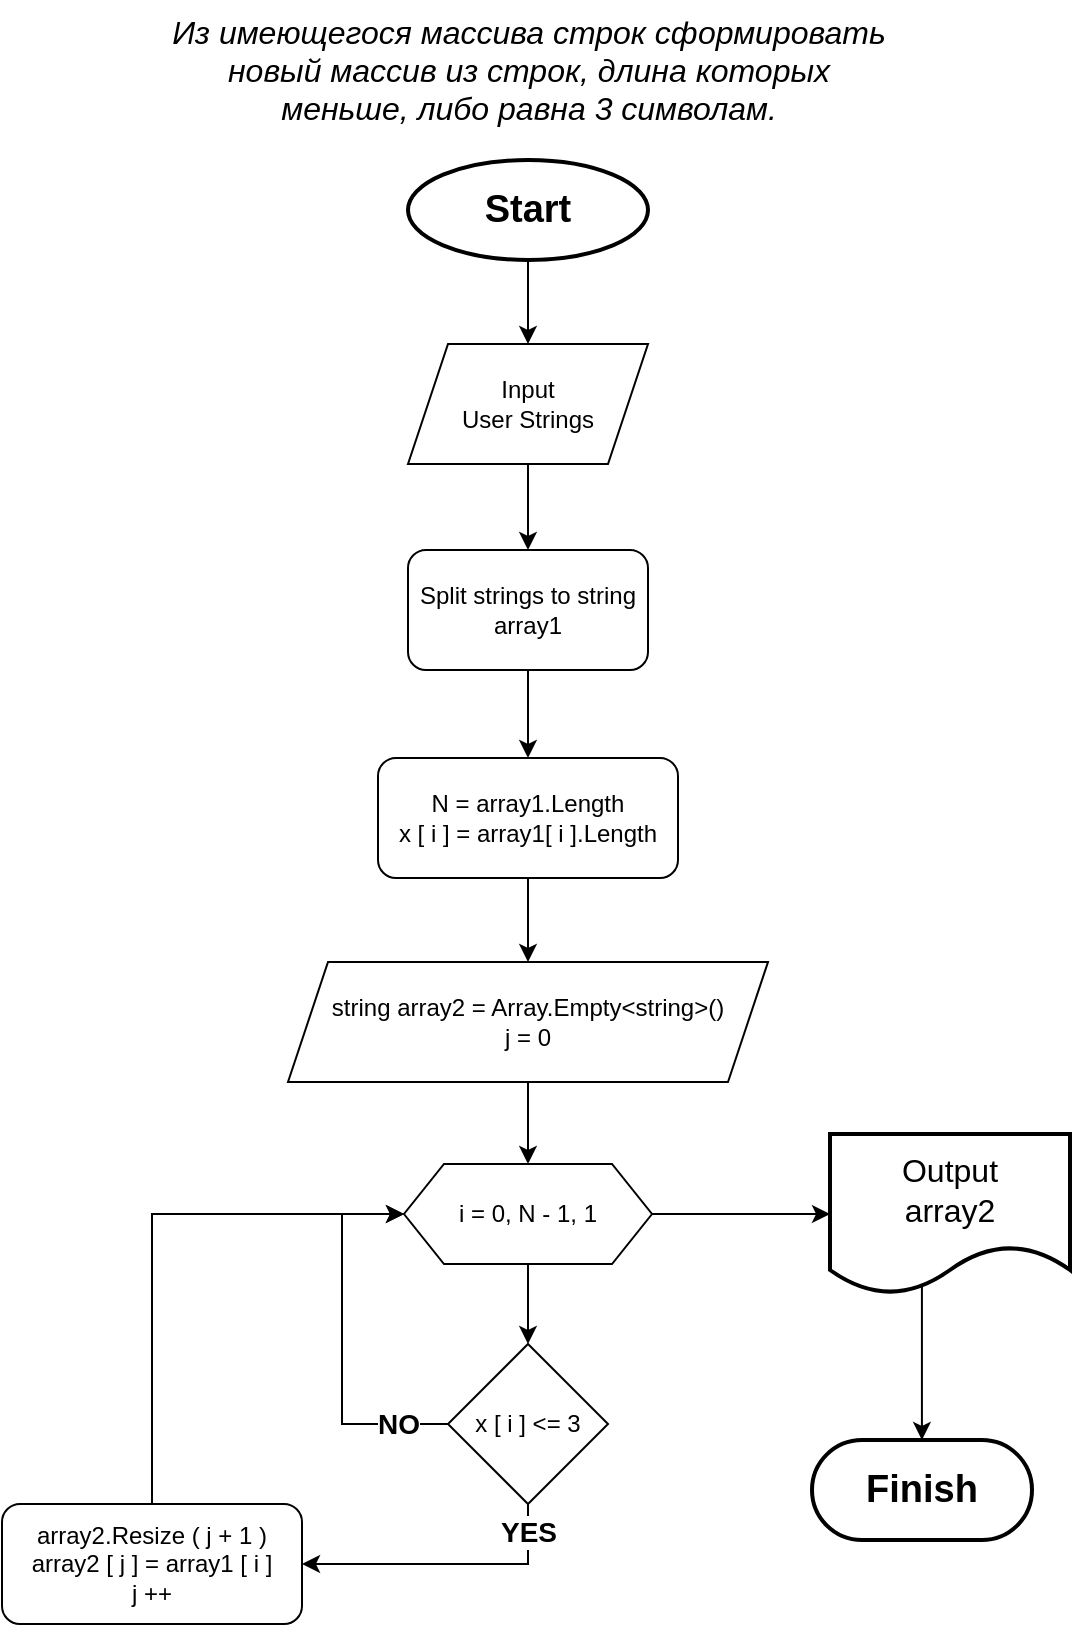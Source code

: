<mxfile version="21.7.2" type="google">
  <diagram id="C5RBs43oDa-KdzZeNtuy" name="Page-1">
    <mxGraphModel grid="1" page="1" gridSize="10" guides="1" tooltips="1" connect="1" arrows="1" fold="1" pageScale="1" pageWidth="827" pageHeight="1169" math="0" shadow="0">
      <root>
        <mxCell id="WIyWlLk6GJQsqaUBKTNV-0" />
        <mxCell id="WIyWlLk6GJQsqaUBKTNV-1" parent="WIyWlLk6GJQsqaUBKTNV-0" />
        <mxCell id="W--h6cJJO9SNs1YP63ZQ-0" value="Из имеющегося массива строк сформировать новый массив из строк, длина которых меньше, либо равна 3 символам." style="text;strokeColor=none;align=center;fillColor=none;html=1;verticalAlign=middle;whiteSpace=wrap;rounded=0;fontSize=16;fontStyle=2" vertex="1" parent="WIyWlLk6GJQsqaUBKTNV-1">
          <mxGeometry x="229.5" y="-1130" width="367" height="70" as="geometry" />
        </mxCell>
        <mxCell id="W--h6cJJO9SNs1YP63ZQ-4" value="" style="edgeStyle=orthogonalEdgeStyle;rounded=0;orthogonalLoop=1;jettySize=auto;html=1;" edge="1" parent="WIyWlLk6GJQsqaUBKTNV-1" source="W--h6cJJO9SNs1YP63ZQ-1" target="W--h6cJJO9SNs1YP63ZQ-2">
          <mxGeometry relative="1" as="geometry" />
        </mxCell>
        <mxCell id="W--h6cJJO9SNs1YP63ZQ-1" value="Start" style="ellipse;whiteSpace=wrap;html=1;fontStyle=1;fontSize=19;strokeWidth=2;" vertex="1" parent="WIyWlLk6GJQsqaUBKTNV-1">
          <mxGeometry x="353" y="-1050" width="120" height="50" as="geometry" />
        </mxCell>
        <mxCell id="W--h6cJJO9SNs1YP63ZQ-5" value="" style="edgeStyle=orthogonalEdgeStyle;rounded=0;orthogonalLoop=1;jettySize=auto;html=1;" edge="1" parent="WIyWlLk6GJQsqaUBKTNV-1" source="W--h6cJJO9SNs1YP63ZQ-2" target="W--h6cJJO9SNs1YP63ZQ-3">
          <mxGeometry relative="1" as="geometry" />
        </mxCell>
        <mxCell id="W--h6cJJO9SNs1YP63ZQ-2" value="Input&lt;br style=&quot;font-size: 12px;&quot;&gt;User Strings" style="shape=parallelogram;perimeter=parallelogramPerimeter;whiteSpace=wrap;html=1;fixedSize=1;fontSize=12;" vertex="1" parent="WIyWlLk6GJQsqaUBKTNV-1">
          <mxGeometry x="353" y="-958" width="120" height="60" as="geometry" />
        </mxCell>
        <mxCell id="W--h6cJJO9SNs1YP63ZQ-7" value="" style="edgeStyle=orthogonalEdgeStyle;rounded=0;orthogonalLoop=1;jettySize=auto;html=1;" edge="1" parent="WIyWlLk6GJQsqaUBKTNV-1" source="W--h6cJJO9SNs1YP63ZQ-3" target="W--h6cJJO9SNs1YP63ZQ-6">
          <mxGeometry relative="1" as="geometry" />
        </mxCell>
        <mxCell id="W--h6cJJO9SNs1YP63ZQ-3" value="Split strings to string array1" style="rounded=1;whiteSpace=wrap;html=1;fontSize=12;" vertex="1" parent="WIyWlLk6GJQsqaUBKTNV-1">
          <mxGeometry x="353" y="-855" width="120" height="60" as="geometry" />
        </mxCell>
        <mxCell id="W--h6cJJO9SNs1YP63ZQ-11" value="" style="edgeStyle=orthogonalEdgeStyle;rounded=0;orthogonalLoop=1;jettySize=auto;html=1;" edge="1" parent="WIyWlLk6GJQsqaUBKTNV-1" source="W--h6cJJO9SNs1YP63ZQ-6" target="W--h6cJJO9SNs1YP63ZQ-10">
          <mxGeometry relative="1" as="geometry" />
        </mxCell>
        <mxCell id="W--h6cJJO9SNs1YP63ZQ-6" value="N = array1.Length&lt;br&gt;x [ i ] = array1[ i ].Length" style="rounded=1;whiteSpace=wrap;html=1;fontSize=12;" vertex="1" parent="WIyWlLk6GJQsqaUBKTNV-1">
          <mxGeometry x="338" y="-751" width="150" height="60" as="geometry" />
        </mxCell>
        <mxCell id="W--h6cJJO9SNs1YP63ZQ-14" value="" style="edgeStyle=orthogonalEdgeStyle;rounded=0;orthogonalLoop=1;jettySize=auto;html=1;" edge="1" parent="WIyWlLk6GJQsqaUBKTNV-1" source="W--h6cJJO9SNs1YP63ZQ-8" target="W--h6cJJO9SNs1YP63ZQ-13">
          <mxGeometry relative="1" as="geometry" />
        </mxCell>
        <mxCell id="W--h6cJJO9SNs1YP63ZQ-25" value="" style="edgeStyle=orthogonalEdgeStyle;rounded=0;orthogonalLoop=1;jettySize=auto;html=1;entryX=0;entryY=0.5;entryDx=0;entryDy=0;" edge="1" parent="WIyWlLk6GJQsqaUBKTNV-1" source="W--h6cJJO9SNs1YP63ZQ-8" target="W--h6cJJO9SNs1YP63ZQ-23">
          <mxGeometry relative="1" as="geometry">
            <mxPoint x="555" y="-523.0" as="targetPoint" />
          </mxGeometry>
        </mxCell>
        <mxCell id="W--h6cJJO9SNs1YP63ZQ-8" value="i = 0, N - 1, 1" style="shape=hexagon;perimeter=hexagonPerimeter2;whiteSpace=wrap;html=1;fixedSize=1;" vertex="1" parent="WIyWlLk6GJQsqaUBKTNV-1">
          <mxGeometry x="351" y="-548" width="124" height="50" as="geometry" />
        </mxCell>
        <mxCell id="W--h6cJJO9SNs1YP63ZQ-12" value="" style="edgeStyle=orthogonalEdgeStyle;rounded=0;orthogonalLoop=1;jettySize=auto;html=1;exitX=0.5;exitY=1;exitDx=0;exitDy=0;" edge="1" parent="WIyWlLk6GJQsqaUBKTNV-1" source="W--h6cJJO9SNs1YP63ZQ-10" target="W--h6cJJO9SNs1YP63ZQ-8">
          <mxGeometry relative="1" as="geometry">
            <mxPoint x="413.059" y="-597" as="sourcePoint" />
          </mxGeometry>
        </mxCell>
        <mxCell id="W--h6cJJO9SNs1YP63ZQ-10" value="string array2 = Array.Empty&amp;lt;string&amp;gt;()&lt;br style=&quot;border-color: var(--border-color); font-size: 12px;&quot;&gt;&lt;span style=&quot;font-size: 12px;&quot;&gt;j = 0&lt;/span&gt;" style="shape=parallelogram;perimeter=parallelogramPerimeter;whiteSpace=wrap;html=1;fixedSize=1;fontSize=12;" vertex="1" parent="WIyWlLk6GJQsqaUBKTNV-1">
          <mxGeometry x="293" y="-649" width="240" height="60" as="geometry" />
        </mxCell>
        <mxCell id="W--h6cJJO9SNs1YP63ZQ-17" value="NO" style="edgeStyle=orthogonalEdgeStyle;rounded=0;orthogonalLoop=1;jettySize=auto;html=1;entryX=0;entryY=0.5;entryDx=0;entryDy=0;fontSize=14;fontStyle=1;exitX=0;exitY=0.5;exitDx=0;exitDy=0;" edge="1" parent="WIyWlLk6GJQsqaUBKTNV-1" source="W--h6cJJO9SNs1YP63ZQ-13" target="W--h6cJJO9SNs1YP63ZQ-8">
          <mxGeometry x="-0.725" relative="1" as="geometry">
            <mxPoint x="294" y="-418" as="targetPoint" />
            <mxPoint x="374.059" y="-418.059" as="sourcePoint" />
            <Array as="points">
              <mxPoint x="320" y="-418" />
              <mxPoint x="320" y="-523" />
            </Array>
            <mxPoint x="1" as="offset" />
          </mxGeometry>
        </mxCell>
        <mxCell id="W--h6cJJO9SNs1YP63ZQ-18" value="YES" style="edgeStyle=orthogonalEdgeStyle;rounded=0;orthogonalLoop=1;jettySize=auto;html=1;entryX=1;entryY=0.5;entryDx=0;entryDy=0;exitX=0.5;exitY=1;exitDx=0;exitDy=0;fontSize=14;fontStyle=1" edge="1" parent="WIyWlLk6GJQsqaUBKTNV-1" source="W--h6cJJO9SNs1YP63ZQ-13" target="W--h6cJJO9SNs1YP63ZQ-20">
          <mxGeometry x="-0.812" relative="1" as="geometry">
            <mxPoint x="413" y="-298" as="targetPoint" />
            <mxPoint as="offset" />
          </mxGeometry>
        </mxCell>
        <mxCell id="W--h6cJJO9SNs1YP63ZQ-13" value="x [ i ] &amp;lt;= 3" style="rhombus;whiteSpace=wrap;html=1;" vertex="1" parent="WIyWlLk6GJQsqaUBKTNV-1">
          <mxGeometry x="373" y="-458" width="80" height="80" as="geometry" />
        </mxCell>
        <mxCell id="W--h6cJJO9SNs1YP63ZQ-22" value="" style="edgeStyle=orthogonalEdgeStyle;rounded=0;orthogonalLoop=1;jettySize=auto;html=1;entryX=0;entryY=0.5;entryDx=0;entryDy=0;exitX=0.5;exitY=0;exitDx=0;exitDy=0;" edge="1" parent="WIyWlLk6GJQsqaUBKTNV-1" source="W--h6cJJO9SNs1YP63ZQ-20" target="W--h6cJJO9SNs1YP63ZQ-8">
          <mxGeometry relative="1" as="geometry">
            <mxPoint x="205" y="-408" as="targetPoint" />
          </mxGeometry>
        </mxCell>
        <mxCell id="W--h6cJJO9SNs1YP63ZQ-20" value="array2.Resize ( j + 1 )&lt;br&gt;array2 [ j ] = array1 [ i ]&lt;br&gt;j ++" style="rounded=1;whiteSpace=wrap;html=1;fontSize=12;" vertex="1" parent="WIyWlLk6GJQsqaUBKTNV-1">
          <mxGeometry x="150" y="-378" width="150" height="60" as="geometry" />
        </mxCell>
        <mxCell id="W--h6cJJO9SNs1YP63ZQ-27" value="" style="edgeStyle=orthogonalEdgeStyle;rounded=0;orthogonalLoop=1;jettySize=auto;html=1;exitX=0.383;exitY=0.688;exitDx=0;exitDy=0;exitPerimeter=0;" edge="1" parent="WIyWlLk6GJQsqaUBKTNV-1" source="W--h6cJJO9SNs1YP63ZQ-23" target="W--h6cJJO9SNs1YP63ZQ-26">
          <mxGeometry relative="1" as="geometry" />
        </mxCell>
        <mxCell id="W--h6cJJO9SNs1YP63ZQ-23" value="Output&lt;br style=&quot;font-size: 16px;&quot;&gt;array2" style="shape=document;whiteSpace=wrap;html=1;boundedLbl=1;fontSize=16;fontStyle=0;strokeWidth=2;" vertex="1" parent="WIyWlLk6GJQsqaUBKTNV-1">
          <mxGeometry x="564" y="-563" width="120" height="80" as="geometry" />
        </mxCell>
        <mxCell id="W--h6cJJO9SNs1YP63ZQ-26" value="Finish" style="rounded=1;whiteSpace=wrap;html=1;arcSize=50;fontStyle=1;fontSize=19;strokeWidth=2;" vertex="1" parent="WIyWlLk6GJQsqaUBKTNV-1">
          <mxGeometry x="555" y="-410" width="110" height="50" as="geometry" />
        </mxCell>
      </root>
    </mxGraphModel>
  </diagram>
</mxfile>
